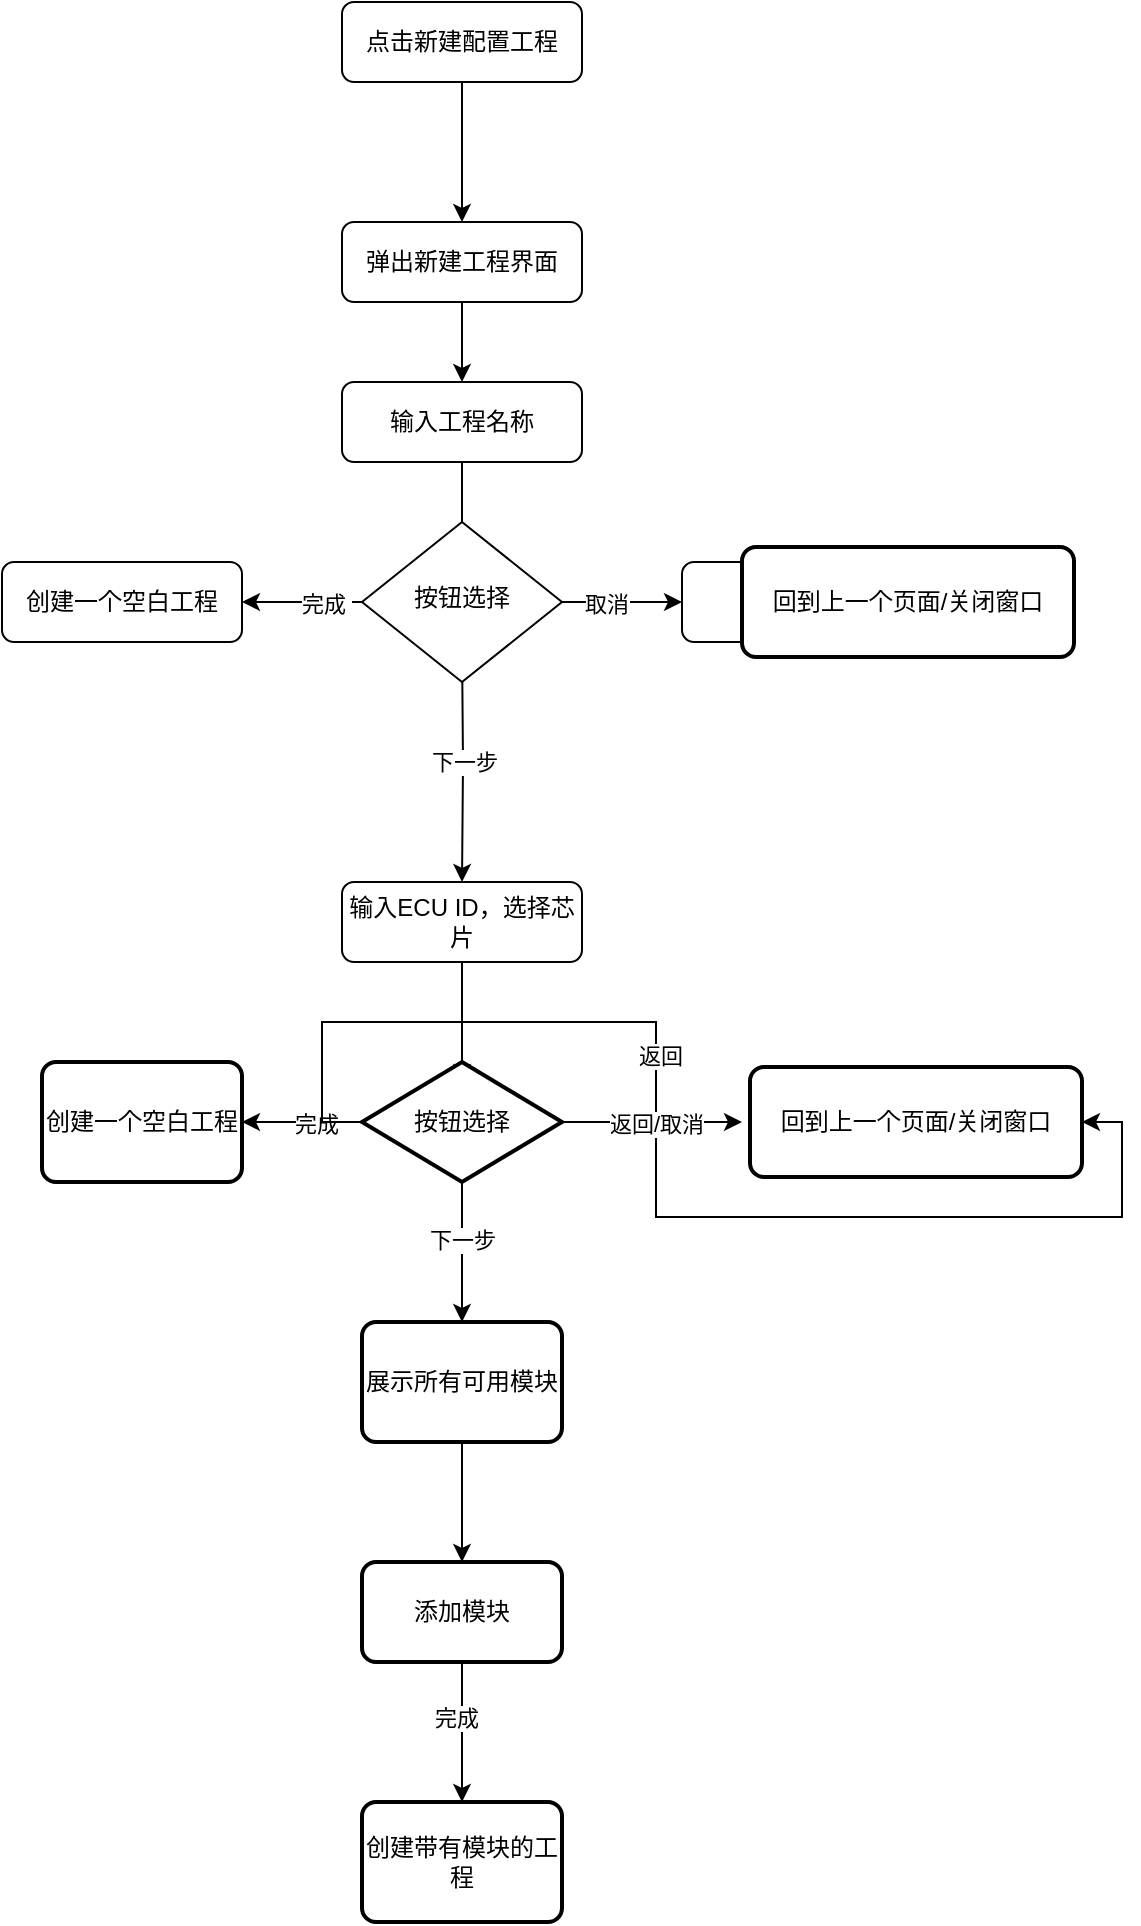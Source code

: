 <mxfile version="24.5.3" type="github">
  <diagram id="C5RBs43oDa-KdzZeNtuy" name="Page-1">
    <mxGraphModel dx="2261" dy="738" grid="1" gridSize="10" guides="1" tooltips="1" connect="1" arrows="1" fold="1" page="1" pageScale="1" pageWidth="827" pageHeight="1169" math="0" shadow="0">
      <root>
        <mxCell id="WIyWlLk6GJQsqaUBKTNV-0" />
        <mxCell id="WIyWlLk6GJQsqaUBKTNV-1" parent="WIyWlLk6GJQsqaUBKTNV-0" />
        <mxCell id="G6fsi7kpNrjfMzA78NNN-0" style="edgeStyle=orthogonalEdgeStyle;rounded=0;orthogonalLoop=1;jettySize=auto;html=1;exitX=0.5;exitY=1;exitDx=0;exitDy=0;entryX=0.5;entryY=0;entryDx=0;entryDy=0;" edge="1" parent="WIyWlLk6GJQsqaUBKTNV-1" source="WIyWlLk6GJQsqaUBKTNV-3" target="WIyWlLk6GJQsqaUBKTNV-11">
          <mxGeometry relative="1" as="geometry" />
        </mxCell>
        <mxCell id="WIyWlLk6GJQsqaUBKTNV-3" value="点击新建配置工程" style="rounded=1;whiteSpace=wrap;html=1;fontSize=12;glass=0;strokeWidth=1;shadow=0;" parent="WIyWlLk6GJQsqaUBKTNV-1" vertex="1">
          <mxGeometry x="160" y="80" width="120" height="40" as="geometry" />
        </mxCell>
        <mxCell id="G6fsi7kpNrjfMzA78NNN-4" style="edgeStyle=orthogonalEdgeStyle;rounded=0;orthogonalLoop=1;jettySize=auto;html=1;exitX=0.5;exitY=1;exitDx=0;exitDy=0;entryX=0.5;entryY=0;entryDx=0;entryDy=0;" edge="1" parent="WIyWlLk6GJQsqaUBKTNV-1" source="WIyWlLk6GJQsqaUBKTNV-11" target="G6fsi7kpNrjfMzA78NNN-2">
          <mxGeometry relative="1" as="geometry" />
        </mxCell>
        <mxCell id="WIyWlLk6GJQsqaUBKTNV-11" value="弹出新建工程界面" style="rounded=1;whiteSpace=wrap;html=1;fontSize=12;glass=0;strokeWidth=1;shadow=0;" parent="WIyWlLk6GJQsqaUBKTNV-1" vertex="1">
          <mxGeometry x="160" y="190" width="120" height="40" as="geometry" />
        </mxCell>
        <mxCell id="G6fsi7kpNrjfMzA78NNN-5" style="edgeStyle=orthogonalEdgeStyle;rounded=0;orthogonalLoop=1;jettySize=auto;html=1;exitX=0.5;exitY=1;exitDx=0;exitDy=0;entryX=0.5;entryY=0;entryDx=0;entryDy=0;" edge="1" parent="WIyWlLk6GJQsqaUBKTNV-1" source="G6fsi7kpNrjfMzA78NNN-2">
          <mxGeometry relative="1" as="geometry">
            <mxPoint x="220" y="360" as="targetPoint" />
          </mxGeometry>
        </mxCell>
        <mxCell id="G6fsi7kpNrjfMzA78NNN-2" value="输入工程名称" style="rounded=1;whiteSpace=wrap;html=1;fontSize=12;glass=0;strokeWidth=1;shadow=0;" vertex="1" parent="WIyWlLk6GJQsqaUBKTNV-1">
          <mxGeometry x="160" y="270" width="120" height="40" as="geometry" />
        </mxCell>
        <mxCell id="G6fsi7kpNrjfMzA78NNN-7" style="edgeStyle=orthogonalEdgeStyle;rounded=0;orthogonalLoop=1;jettySize=auto;html=1;exitX=0.5;exitY=1;exitDx=0;exitDy=0;entryX=0.5;entryY=0;entryDx=0;entryDy=0;" edge="1" parent="WIyWlLk6GJQsqaUBKTNV-1" target="G6fsi7kpNrjfMzA78NNN-6">
          <mxGeometry relative="1" as="geometry">
            <mxPoint x="220" y="400" as="sourcePoint" />
          </mxGeometry>
        </mxCell>
        <mxCell id="G6fsi7kpNrjfMzA78NNN-9" value="下一步" style="edgeLabel;html=1;align=center;verticalAlign=middle;resizable=0;points=[];" vertex="1" connectable="0" parent="G6fsi7kpNrjfMzA78NNN-7">
          <mxGeometry x="-0.004" relative="1" as="geometry">
            <mxPoint as="offset" />
          </mxGeometry>
        </mxCell>
        <mxCell id="G6fsi7kpNrjfMzA78NNN-17" style="edgeStyle=orthogonalEdgeStyle;rounded=0;orthogonalLoop=1;jettySize=auto;html=1;exitX=0.5;exitY=1;exitDx=0;exitDy=0;entryX=0.5;entryY=0;entryDx=0;entryDy=0;" edge="1" parent="WIyWlLk6GJQsqaUBKTNV-1" source="G6fsi7kpNrjfMzA78NNN-6">
          <mxGeometry relative="1" as="geometry">
            <mxPoint x="220" y="620" as="targetPoint" />
          </mxGeometry>
        </mxCell>
        <mxCell id="G6fsi7kpNrjfMzA78NNN-6" value="输入ECU ID，选择芯片" style="rounded=1;whiteSpace=wrap;html=1;fontSize=12;glass=0;strokeWidth=1;shadow=0;" vertex="1" parent="WIyWlLk6GJQsqaUBKTNV-1">
          <mxGeometry x="160" y="520" width="120" height="40" as="geometry" />
        </mxCell>
        <mxCell id="G6fsi7kpNrjfMzA78NNN-11" style="edgeStyle=orthogonalEdgeStyle;rounded=0;orthogonalLoop=1;jettySize=auto;html=1;exitX=0;exitY=0.5;exitDx=0;exitDy=0;entryX=1;entryY=0.5;entryDx=0;entryDy=0;" edge="1" parent="WIyWlLk6GJQsqaUBKTNV-1" source="G6fsi7kpNrjfMzA78NNN-8" target="G6fsi7kpNrjfMzA78NNN-10">
          <mxGeometry relative="1" as="geometry" />
        </mxCell>
        <mxCell id="G6fsi7kpNrjfMzA78NNN-12" value="完成&amp;nbsp;" style="edgeLabel;html=1;align=center;verticalAlign=middle;resizable=0;points=[];" vertex="1" connectable="0" parent="G6fsi7kpNrjfMzA78NNN-11">
          <mxGeometry x="-0.4" y="1" relative="1" as="geometry">
            <mxPoint as="offset" />
          </mxGeometry>
        </mxCell>
        <mxCell id="G6fsi7kpNrjfMzA78NNN-14" style="edgeStyle=orthogonalEdgeStyle;rounded=0;orthogonalLoop=1;jettySize=auto;html=1;exitX=1;exitY=0.5;exitDx=0;exitDy=0;entryX=0;entryY=0.5;entryDx=0;entryDy=0;" edge="1" parent="WIyWlLk6GJQsqaUBKTNV-1" source="G6fsi7kpNrjfMzA78NNN-8" target="G6fsi7kpNrjfMzA78NNN-13">
          <mxGeometry relative="1" as="geometry">
            <mxPoint x="330" y="380" as="targetPoint" />
          </mxGeometry>
        </mxCell>
        <mxCell id="G6fsi7kpNrjfMzA78NNN-15" value="取消" style="edgeLabel;html=1;align=center;verticalAlign=middle;resizable=0;points=[];" vertex="1" connectable="0" parent="G6fsi7kpNrjfMzA78NNN-14">
          <mxGeometry x="-0.267" y="-1" relative="1" as="geometry">
            <mxPoint as="offset" />
          </mxGeometry>
        </mxCell>
        <mxCell id="G6fsi7kpNrjfMzA78NNN-8" value="按钮选择" style="rhombus;whiteSpace=wrap;html=1;shadow=0;fontFamily=Helvetica;fontSize=12;align=center;strokeWidth=1;spacing=6;spacingTop=-4;" vertex="1" parent="WIyWlLk6GJQsqaUBKTNV-1">
          <mxGeometry x="170" y="340" width="100" height="80" as="geometry" />
        </mxCell>
        <mxCell id="G6fsi7kpNrjfMzA78NNN-10" value="创建一个空白工程" style="rounded=1;whiteSpace=wrap;html=1;fontSize=12;glass=0;strokeWidth=1;shadow=0;" vertex="1" parent="WIyWlLk6GJQsqaUBKTNV-1">
          <mxGeometry x="-10" y="360" width="120" height="40" as="geometry" />
        </mxCell>
        <mxCell id="G6fsi7kpNrjfMzA78NNN-24" style="edgeStyle=orthogonalEdgeStyle;rounded=0;orthogonalLoop=1;jettySize=auto;html=1;exitX=0.5;exitY=1;exitDx=0;exitDy=0;exitPerimeter=0;entryX=0.5;entryY=0;entryDx=0;entryDy=0;" edge="1" parent="WIyWlLk6GJQsqaUBKTNV-1" source="G6fsi7kpNrjfMzA78NNN-19" target="G6fsi7kpNrjfMzA78NNN-23">
          <mxGeometry relative="1" as="geometry" />
        </mxCell>
        <mxCell id="G6fsi7kpNrjfMzA78NNN-25" value="下一步" style="edgeLabel;html=1;align=center;verticalAlign=middle;resizable=0;points=[];" vertex="1" connectable="0" parent="G6fsi7kpNrjfMzA78NNN-24">
          <mxGeometry x="-0.171" relative="1" as="geometry">
            <mxPoint as="offset" />
          </mxGeometry>
        </mxCell>
        <mxCell id="G6fsi7kpNrjfMzA78NNN-13" value="窗口关闭" style="rounded=1;whiteSpace=wrap;html=1;fontSize=12;glass=0;strokeWidth=1;shadow=0;" vertex="1" parent="WIyWlLk6GJQsqaUBKTNV-1">
          <mxGeometry x="330" y="360" width="120" height="40" as="geometry" />
        </mxCell>
        <mxCell id="G6fsi7kpNrjfMzA78NNN-30" style="edgeStyle=orthogonalEdgeStyle;rounded=0;orthogonalLoop=1;jettySize=auto;html=1;exitX=0;exitY=0.5;exitDx=0;exitDy=0;exitPerimeter=0;entryX=1;entryY=0.5;entryDx=0;entryDy=0;" edge="1" parent="WIyWlLk6GJQsqaUBKTNV-1" source="G6fsi7kpNrjfMzA78NNN-19" target="G6fsi7kpNrjfMzA78NNN-29">
          <mxGeometry relative="1" as="geometry" />
        </mxCell>
        <mxCell id="G6fsi7kpNrjfMzA78NNN-32" value="完成" style="edgeLabel;html=1;align=center;verticalAlign=middle;resizable=0;points=[];" vertex="1" connectable="0" parent="G6fsi7kpNrjfMzA78NNN-30">
          <mxGeometry x="-0.233" y="1" relative="1" as="geometry">
            <mxPoint as="offset" />
          </mxGeometry>
        </mxCell>
        <mxCell id="G6fsi7kpNrjfMzA78NNN-21" style="edgeStyle=orthogonalEdgeStyle;rounded=0;orthogonalLoop=1;jettySize=auto;html=1;exitX=0;exitY=0.5;exitDx=0;exitDy=0;exitPerimeter=0;entryX=1;entryY=0.5;entryDx=0;entryDy=0;" edge="1" parent="WIyWlLk6GJQsqaUBKTNV-1" source="G6fsi7kpNrjfMzA78NNN-19" target="G6fsi7kpNrjfMzA78NNN-20">
          <mxGeometry relative="1" as="geometry" />
        </mxCell>
        <mxCell id="G6fsi7kpNrjfMzA78NNN-22" value="返回" style="edgeLabel;html=1;align=center;verticalAlign=middle;resizable=0;points=[];" connectable="0" vertex="1" parent="G6fsi7kpNrjfMzA78NNN-21">
          <mxGeometry x="-0.2" y="2" relative="1" as="geometry">
            <mxPoint as="offset" />
          </mxGeometry>
        </mxCell>
        <mxCell id="G6fsi7kpNrjfMzA78NNN-34" style="edgeStyle=orthogonalEdgeStyle;rounded=0;orthogonalLoop=1;jettySize=auto;html=1;exitX=1;exitY=0.5;exitDx=0;exitDy=0;exitPerimeter=0;" edge="1" parent="WIyWlLk6GJQsqaUBKTNV-1" source="G6fsi7kpNrjfMzA78NNN-19">
          <mxGeometry relative="1" as="geometry">
            <mxPoint x="360" y="640" as="targetPoint" />
          </mxGeometry>
        </mxCell>
        <mxCell id="G6fsi7kpNrjfMzA78NNN-35" value="返回/取消" style="edgeLabel;html=1;align=center;verticalAlign=middle;resizable=0;points=[];" vertex="1" connectable="0" parent="G6fsi7kpNrjfMzA78NNN-34">
          <mxGeometry x="0.05" relative="1" as="geometry">
            <mxPoint as="offset" />
          </mxGeometry>
        </mxCell>
        <mxCell id="G6fsi7kpNrjfMzA78NNN-20" value="回到上一个页面/关闭窗口" style="rounded=1;whiteSpace=wrap;html=1;absoluteArcSize=1;arcSize=14;strokeWidth=2;" vertex="1" parent="WIyWlLk6GJQsqaUBKTNV-1">
          <mxGeometry x="364" y="612.5" width="166" height="55" as="geometry" />
        </mxCell>
        <mxCell id="G6fsi7kpNrjfMzA78NNN-19" value="按钮选择" style="strokeWidth=2;html=1;shape=mxgraph.flowchart.decision;whiteSpace=wrap;" vertex="1" parent="WIyWlLk6GJQsqaUBKTNV-1">
          <mxGeometry x="170" y="610" width="100" height="60" as="geometry" />
        </mxCell>
        <mxCell id="G6fsi7kpNrjfMzA78NNN-39" style="edgeStyle=orthogonalEdgeStyle;rounded=0;orthogonalLoop=1;jettySize=auto;html=1;exitX=0.5;exitY=1;exitDx=0;exitDy=0;entryX=0.5;entryY=0;entryDx=0;entryDy=0;" edge="1" parent="WIyWlLk6GJQsqaUBKTNV-1" source="G6fsi7kpNrjfMzA78NNN-23" target="G6fsi7kpNrjfMzA78NNN-38">
          <mxGeometry relative="1" as="geometry" />
        </mxCell>
        <mxCell id="G6fsi7kpNrjfMzA78NNN-23" value="展示所有可用模块" style="rounded=1;whiteSpace=wrap;html=1;absoluteArcSize=1;arcSize=14;strokeWidth=2;" vertex="1" parent="WIyWlLk6GJQsqaUBKTNV-1">
          <mxGeometry x="170" y="740" width="100" height="60" as="geometry" />
        </mxCell>
        <mxCell id="G6fsi7kpNrjfMzA78NNN-29" value="创建一个空白工程" style="rounded=1;whiteSpace=wrap;html=1;absoluteArcSize=1;arcSize=14;strokeWidth=2;" vertex="1" parent="WIyWlLk6GJQsqaUBKTNV-1">
          <mxGeometry x="10" y="610" width="100" height="60" as="geometry" />
        </mxCell>
        <mxCell id="G6fsi7kpNrjfMzA78NNN-36" value="回到上一个页面/关闭窗口" style="rounded=1;whiteSpace=wrap;html=1;absoluteArcSize=1;arcSize=14;strokeWidth=2;" vertex="1" parent="WIyWlLk6GJQsqaUBKTNV-1">
          <mxGeometry x="360" y="352.5" width="166" height="55" as="geometry" />
        </mxCell>
        <mxCell id="G6fsi7kpNrjfMzA78NNN-41" style="edgeStyle=orthogonalEdgeStyle;rounded=0;orthogonalLoop=1;jettySize=auto;html=1;exitX=0.5;exitY=1;exitDx=0;exitDy=0;entryX=0.5;entryY=0;entryDx=0;entryDy=0;" edge="1" parent="WIyWlLk6GJQsqaUBKTNV-1" source="G6fsi7kpNrjfMzA78NNN-38" target="G6fsi7kpNrjfMzA78NNN-40">
          <mxGeometry relative="1" as="geometry" />
        </mxCell>
        <mxCell id="G6fsi7kpNrjfMzA78NNN-42" value="完成" style="edgeLabel;html=1;align=center;verticalAlign=middle;resizable=0;points=[];" vertex="1" connectable="0" parent="G6fsi7kpNrjfMzA78NNN-41">
          <mxGeometry x="-0.2" y="-3" relative="1" as="geometry">
            <mxPoint as="offset" />
          </mxGeometry>
        </mxCell>
        <mxCell id="G6fsi7kpNrjfMzA78NNN-38" value="添加模块" style="rounded=1;whiteSpace=wrap;html=1;absoluteArcSize=1;arcSize=14;strokeWidth=2;" vertex="1" parent="WIyWlLk6GJQsqaUBKTNV-1">
          <mxGeometry x="170" y="860" width="100" height="50" as="geometry" />
        </mxCell>
        <mxCell id="G6fsi7kpNrjfMzA78NNN-40" value="创建带有模块的工程" style="rounded=1;whiteSpace=wrap;html=1;absoluteArcSize=1;arcSize=14;strokeWidth=2;" vertex="1" parent="WIyWlLk6GJQsqaUBKTNV-1">
          <mxGeometry x="170" y="980" width="100" height="60" as="geometry" />
        </mxCell>
      </root>
    </mxGraphModel>
  </diagram>
</mxfile>
